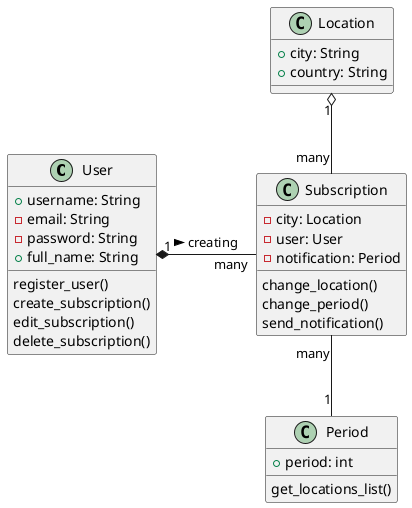 @startuml

class User {
    +username: String
    -email: String
    -password: String
    +full_name: String

    register_user()
    create_subscription()
    edit_subscription()
    delete_subscription()
}

class Subscription {
    -city: Location
    -user: User
    -notification: Period

    change_location()
    change_period()
    send_notification()
}

class Location {
    +city: String
    +country: String
}

class Period {
    +period: int

    get_locations_list()
}

User "1" *- "many" Subscription : creating >
Subscription "many" -- "1" Period
Location "1" o-- "many" Subscription

@enduml